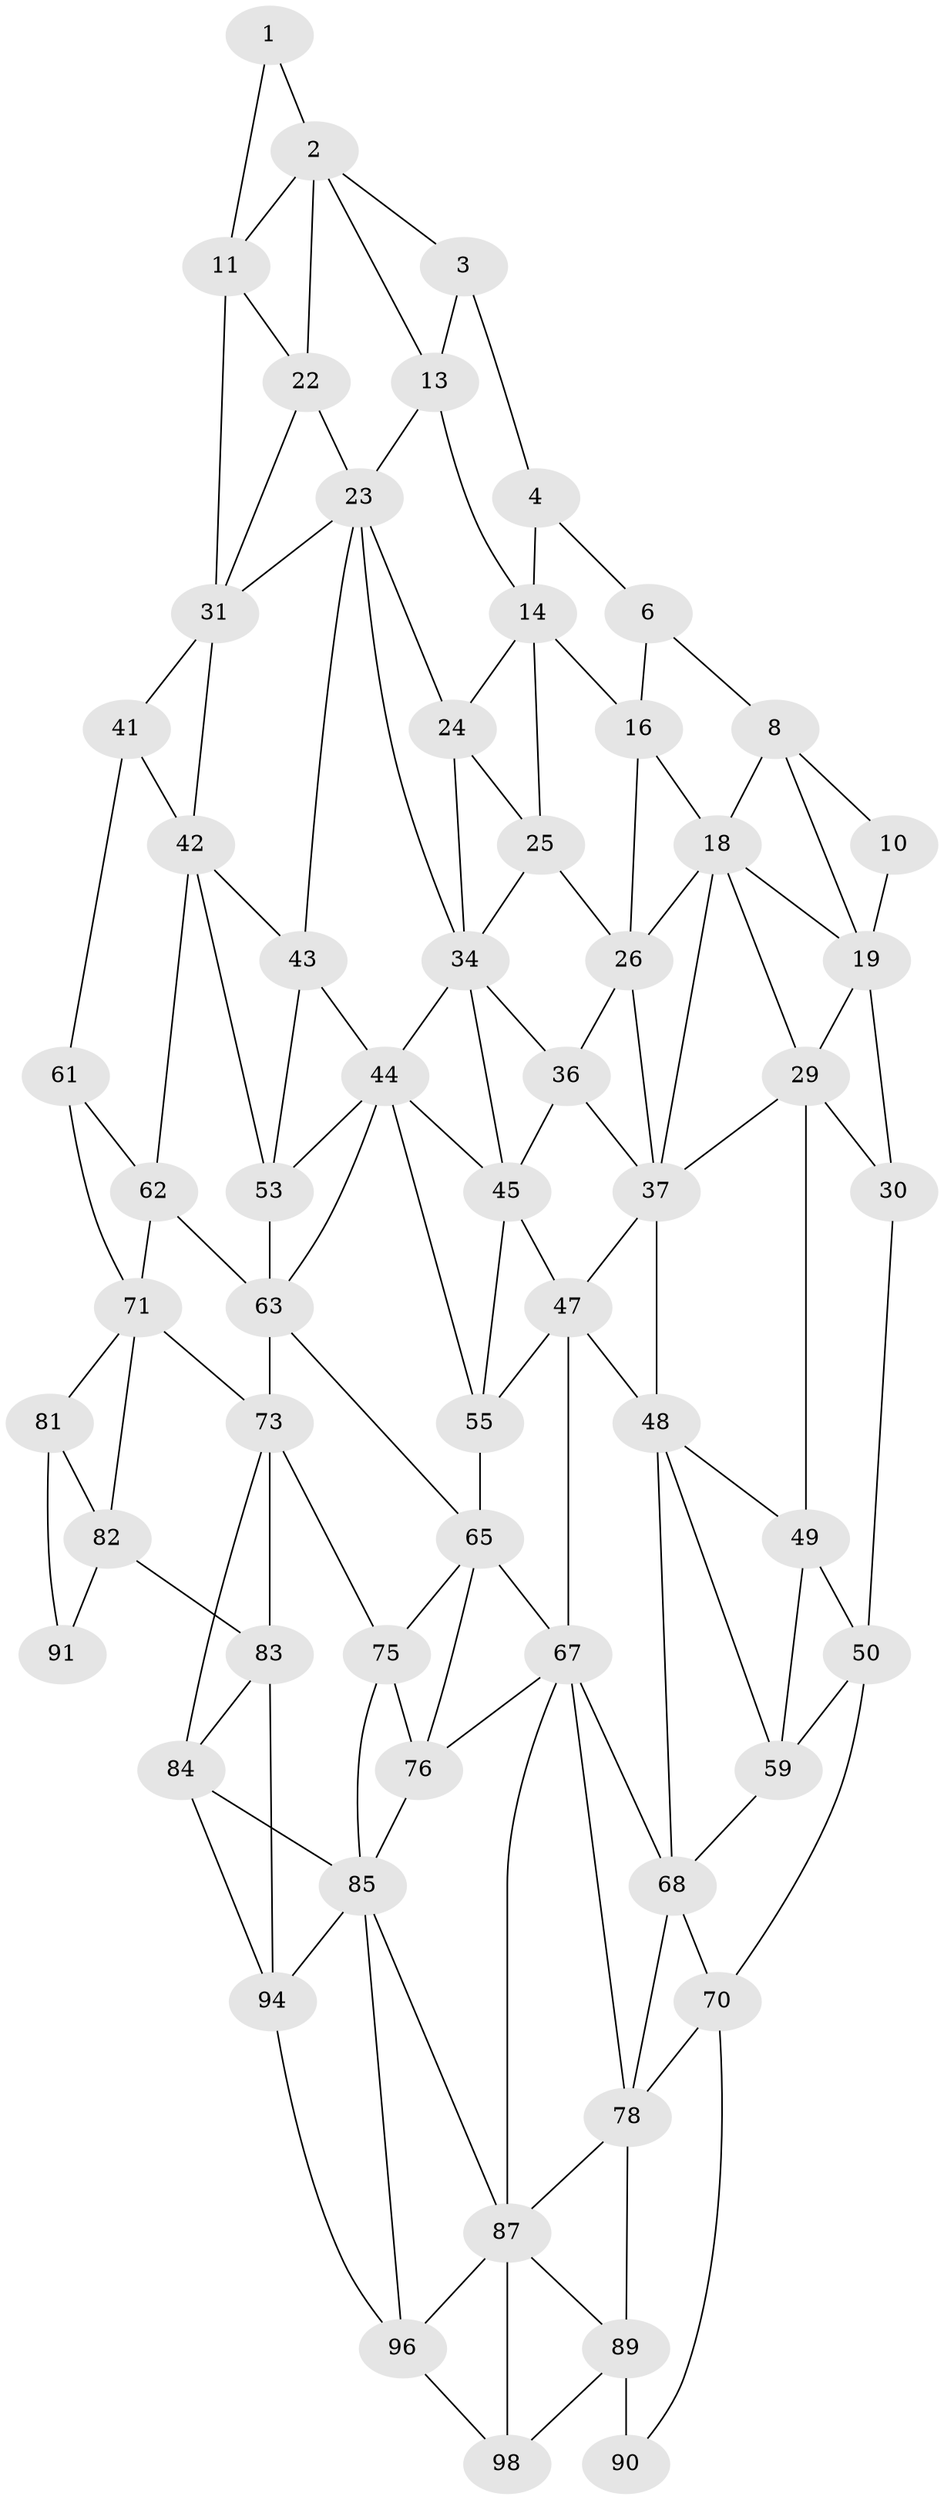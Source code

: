 // original degree distribution, {2: 0.04, 3: 0.32, 4: 0.64}
// Generated by graph-tools (version 1.1) at 2025/38/02/21/25 10:38:57]
// undirected, 60 vertices, 128 edges
graph export_dot {
graph [start="1"]
  node [color=gray90,style=filled];
  1;
  2 [super="+12"];
  3;
  4 [super="+5"];
  6 [super="+7"];
  8 [super="+9"];
  10;
  11 [super="+21"];
  13;
  14 [super="+15"];
  16 [super="+17"];
  18 [super="+28"];
  19 [super="+20"];
  22;
  23 [super="+33"];
  24;
  25;
  26 [super="+27"];
  29 [super="+39"];
  30 [super="+40"];
  31 [super="+32"];
  34 [super="+35"];
  36;
  37 [super="+38"];
  41 [super="+51"];
  42 [super="+52"];
  43;
  44 [super="+54"];
  45 [super="+46"];
  47 [super="+57"];
  48 [super="+58"];
  49;
  50 [super="+60"];
  53;
  55 [super="+56"];
  59;
  61;
  62;
  63 [super="+64"];
  65 [super="+66"];
  67 [super="+77"];
  68 [super="+69"];
  70 [super="+80"];
  71 [super="+72"];
  73 [super="+74"];
  75;
  76;
  78 [super="+79"];
  81;
  82 [super="+92"];
  83 [super="+93"];
  84;
  85 [super="+86"];
  87 [super="+88"];
  89 [super="+99"];
  90 [super="+100"];
  91;
  94 [super="+95"];
  96 [super="+97"];
  98;
  1 -- 11;
  1 -- 2;
  2 -- 3;
  2 -- 11;
  2 -- 13;
  2 -- 22;
  3 -- 13;
  3 -- 4;
  4 -- 14 [weight=2];
  4 -- 6;
  6 -- 16 [weight=2];
  6 -- 8;
  8 -- 18;
  8 -- 10;
  8 -- 19;
  10 -- 19;
  11 -- 22;
  11 -- 31;
  13 -- 23;
  13 -- 14;
  14 -- 24;
  14 -- 16;
  14 -- 25;
  16 -- 26 [weight=2];
  16 -- 18;
  18 -- 19;
  18 -- 29;
  18 -- 37;
  18 -- 26;
  19 -- 29;
  19 -- 30;
  22 -- 23;
  22 -- 31;
  23 -- 24;
  23 -- 34;
  23 -- 43;
  23 -- 31;
  24 -- 34;
  24 -- 25;
  25 -- 26;
  25 -- 34;
  26 -- 36;
  26 -- 37;
  29 -- 30 [weight=2];
  29 -- 49;
  29 -- 37;
  30 -- 50;
  31 -- 41;
  31 -- 42;
  34 -- 44;
  34 -- 36;
  34 -- 45;
  36 -- 37;
  36 -- 45;
  37 -- 47;
  37 -- 48;
  41 -- 42 [weight=2];
  41 -- 61;
  42 -- 43;
  42 -- 53;
  42 -- 62;
  43 -- 53;
  43 -- 44;
  44 -- 45;
  44 -- 55;
  44 -- 53;
  44 -- 63;
  45 -- 55 [weight=2];
  45 -- 47;
  47 -- 48 [weight=2];
  47 -- 67;
  47 -- 55;
  48 -- 49;
  48 -- 59;
  48 -- 68;
  49 -- 59;
  49 -- 50;
  50 -- 59;
  50 -- 70;
  53 -- 63;
  55 -- 65 [weight=2];
  59 -- 68;
  61 -- 71;
  61 -- 62;
  62 -- 63;
  62 -- 71;
  63 -- 73 [weight=2];
  63 -- 65;
  65 -- 75;
  65 -- 67;
  65 -- 76;
  67 -- 68;
  67 -- 76;
  67 -- 78;
  67 -- 87;
  68 -- 78 [weight=2];
  68 -- 70;
  70 -- 78;
  70 -- 90;
  71 -- 81;
  71 -- 73;
  71 -- 82;
  73 -- 83;
  73 -- 75;
  73 -- 84;
  75 -- 85;
  75 -- 76;
  76 -- 85;
  78 -- 89;
  78 -- 87;
  81 -- 91;
  81 -- 82;
  82 -- 83 [weight=2];
  82 -- 91;
  83 -- 84;
  83 -- 94;
  84 -- 94;
  84 -- 85;
  85 -- 96;
  85 -- 87;
  85 -- 94;
  87 -- 89;
  87 -- 98;
  87 -- 96;
  89 -- 90 [weight=2];
  89 -- 98;
  94 -- 96;
  96 -- 98;
}
